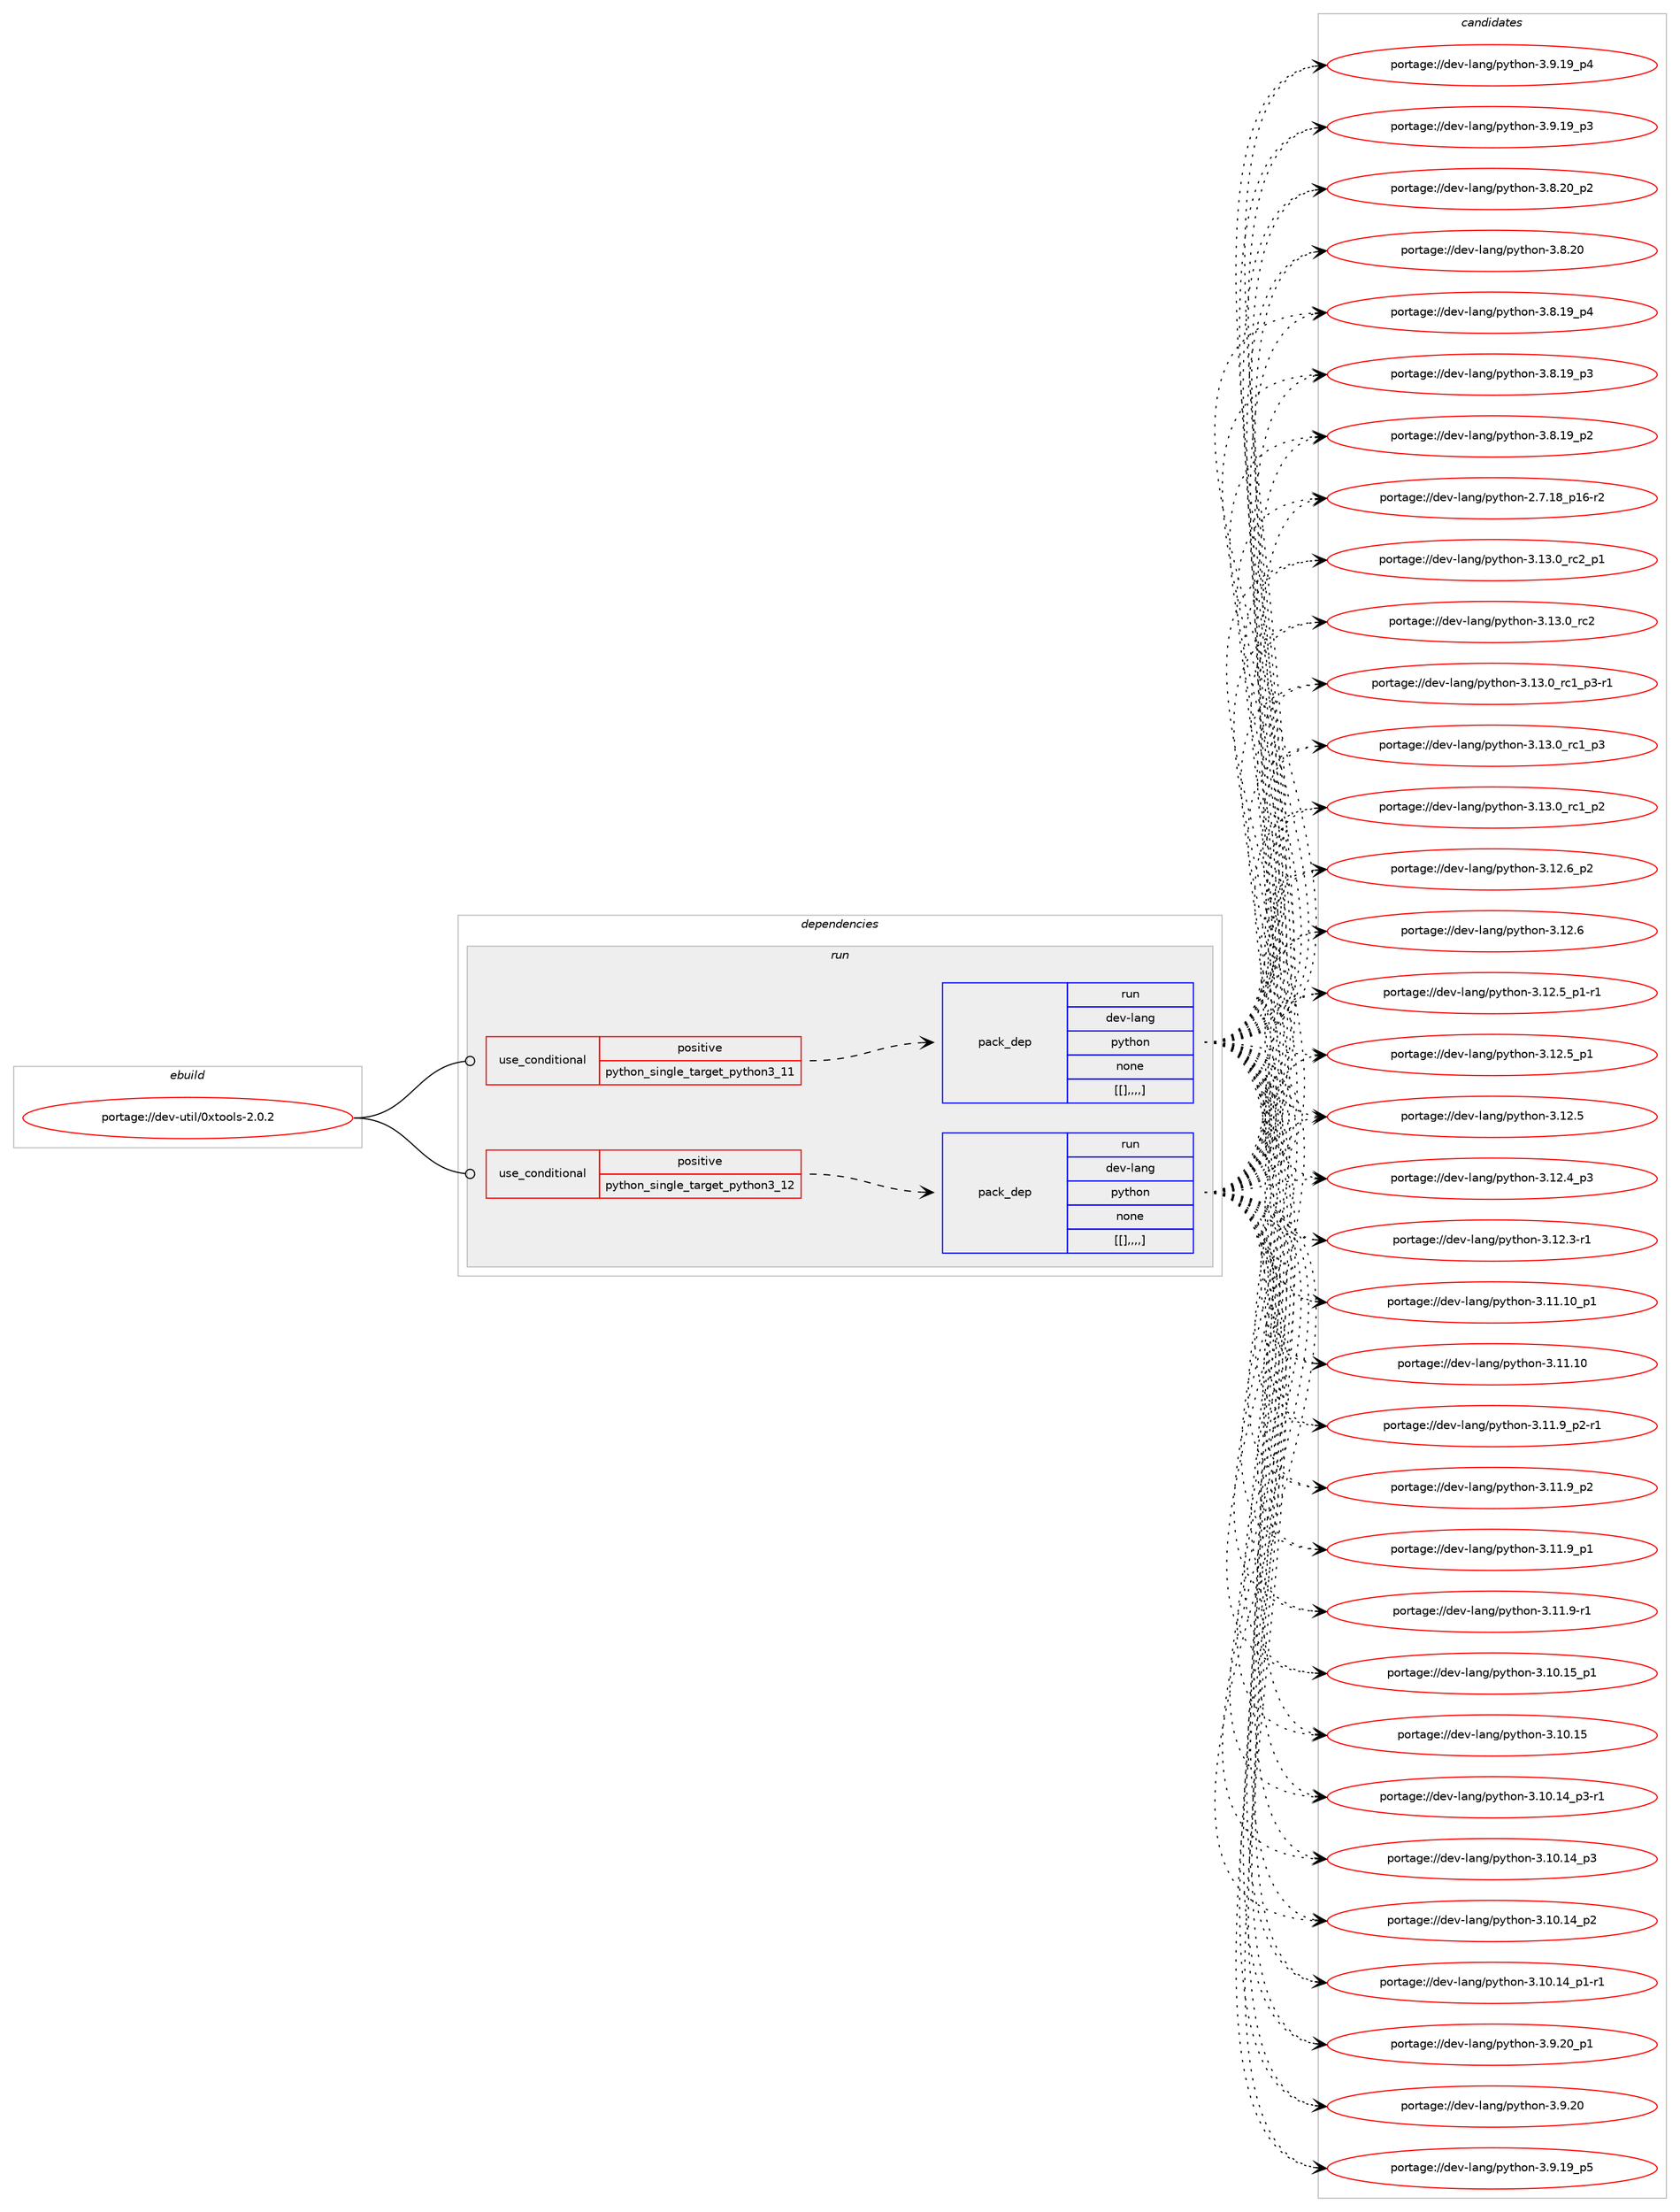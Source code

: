 digraph prolog {

# *************
# Graph options
# *************

newrank=true;
concentrate=true;
compound=true;
graph [rankdir=LR,fontname=Helvetica,fontsize=10,ranksep=1.5];#, ranksep=2.5, nodesep=0.2];
edge  [arrowhead=vee];
node  [fontname=Helvetica,fontsize=10];

# **********
# The ebuild
# **********

subgraph cluster_leftcol {
color=gray;
label=<<i>ebuild</i>>;
id [label="portage://dev-util/0xtools-2.0.2", color=red, width=4, href="../dev-util/0xtools-2.0.2.svg"];
}

# ****************
# The dependencies
# ****************

subgraph cluster_midcol {
color=gray;
label=<<i>dependencies</i>>;
subgraph cluster_compile {
fillcolor="#eeeeee";
style=filled;
label=<<i>compile</i>>;
}
subgraph cluster_compileandrun {
fillcolor="#eeeeee";
style=filled;
label=<<i>compile and run</i>>;
}
subgraph cluster_run {
fillcolor="#eeeeee";
style=filled;
label=<<i>run</i>>;
subgraph cond61672 {
dependency215262 [label=<<TABLE BORDER="0" CELLBORDER="1" CELLSPACING="0" CELLPADDING="4"><TR><TD ROWSPAN="3" CELLPADDING="10">use_conditional</TD></TR><TR><TD>positive</TD></TR><TR><TD>python_single_target_python3_11</TD></TR></TABLE>>, shape=none, color=red];
subgraph pack152201 {
dependency215263 [label=<<TABLE BORDER="0" CELLBORDER="1" CELLSPACING="0" CELLPADDING="4" WIDTH="220"><TR><TD ROWSPAN="6" CELLPADDING="30">pack_dep</TD></TR><TR><TD WIDTH="110">run</TD></TR><TR><TD>dev-lang</TD></TR><TR><TD>python</TD></TR><TR><TD>none</TD></TR><TR><TD>[[],,,,]</TD></TR></TABLE>>, shape=none, color=blue];
}
dependency215262:e -> dependency215263:w [weight=20,style="dashed",arrowhead="vee"];
}
id:e -> dependency215262:w [weight=20,style="solid",arrowhead="odot"];
subgraph cond61673 {
dependency215264 [label=<<TABLE BORDER="0" CELLBORDER="1" CELLSPACING="0" CELLPADDING="4"><TR><TD ROWSPAN="3" CELLPADDING="10">use_conditional</TD></TR><TR><TD>positive</TD></TR><TR><TD>python_single_target_python3_12</TD></TR></TABLE>>, shape=none, color=red];
subgraph pack152202 {
dependency215265 [label=<<TABLE BORDER="0" CELLBORDER="1" CELLSPACING="0" CELLPADDING="4" WIDTH="220"><TR><TD ROWSPAN="6" CELLPADDING="30">pack_dep</TD></TR><TR><TD WIDTH="110">run</TD></TR><TR><TD>dev-lang</TD></TR><TR><TD>python</TD></TR><TR><TD>none</TD></TR><TR><TD>[[],,,,]</TD></TR></TABLE>>, shape=none, color=blue];
}
dependency215264:e -> dependency215265:w [weight=20,style="dashed",arrowhead="vee"];
}
id:e -> dependency215264:w [weight=20,style="solid",arrowhead="odot"];
}
}

# **************
# The candidates
# **************

subgraph cluster_choices {
rank=same;
color=gray;
label=<<i>candidates</i>>;

subgraph choice152201 {
color=black;
nodesep=1;
choice100101118451089711010347112121116104111110455146495146489511499509511249 [label="portage://dev-lang/python-3.13.0_rc2_p1", color=red, width=4,href="../dev-lang/python-3.13.0_rc2_p1.svg"];
choice10010111845108971101034711212111610411111045514649514648951149950 [label="portage://dev-lang/python-3.13.0_rc2", color=red, width=4,href="../dev-lang/python-3.13.0_rc2.svg"];
choice1001011184510897110103471121211161041111104551464951464895114994995112514511449 [label="portage://dev-lang/python-3.13.0_rc1_p3-r1", color=red, width=4,href="../dev-lang/python-3.13.0_rc1_p3-r1.svg"];
choice100101118451089711010347112121116104111110455146495146489511499499511251 [label="portage://dev-lang/python-3.13.0_rc1_p3", color=red, width=4,href="../dev-lang/python-3.13.0_rc1_p3.svg"];
choice100101118451089711010347112121116104111110455146495146489511499499511250 [label="portage://dev-lang/python-3.13.0_rc1_p2", color=red, width=4,href="../dev-lang/python-3.13.0_rc1_p2.svg"];
choice100101118451089711010347112121116104111110455146495046549511250 [label="portage://dev-lang/python-3.12.6_p2", color=red, width=4,href="../dev-lang/python-3.12.6_p2.svg"];
choice10010111845108971101034711212111610411111045514649504654 [label="portage://dev-lang/python-3.12.6", color=red, width=4,href="../dev-lang/python-3.12.6.svg"];
choice1001011184510897110103471121211161041111104551464950465395112494511449 [label="portage://dev-lang/python-3.12.5_p1-r1", color=red, width=4,href="../dev-lang/python-3.12.5_p1-r1.svg"];
choice100101118451089711010347112121116104111110455146495046539511249 [label="portage://dev-lang/python-3.12.5_p1", color=red, width=4,href="../dev-lang/python-3.12.5_p1.svg"];
choice10010111845108971101034711212111610411111045514649504653 [label="portage://dev-lang/python-3.12.5", color=red, width=4,href="../dev-lang/python-3.12.5.svg"];
choice100101118451089711010347112121116104111110455146495046529511251 [label="portage://dev-lang/python-3.12.4_p3", color=red, width=4,href="../dev-lang/python-3.12.4_p3.svg"];
choice100101118451089711010347112121116104111110455146495046514511449 [label="portage://dev-lang/python-3.12.3-r1", color=red, width=4,href="../dev-lang/python-3.12.3-r1.svg"];
choice10010111845108971101034711212111610411111045514649494649489511249 [label="portage://dev-lang/python-3.11.10_p1", color=red, width=4,href="../dev-lang/python-3.11.10_p1.svg"];
choice1001011184510897110103471121211161041111104551464949464948 [label="portage://dev-lang/python-3.11.10", color=red, width=4,href="../dev-lang/python-3.11.10.svg"];
choice1001011184510897110103471121211161041111104551464949465795112504511449 [label="portage://dev-lang/python-3.11.9_p2-r1", color=red, width=4,href="../dev-lang/python-3.11.9_p2-r1.svg"];
choice100101118451089711010347112121116104111110455146494946579511250 [label="portage://dev-lang/python-3.11.9_p2", color=red, width=4,href="../dev-lang/python-3.11.9_p2.svg"];
choice100101118451089711010347112121116104111110455146494946579511249 [label="portage://dev-lang/python-3.11.9_p1", color=red, width=4,href="../dev-lang/python-3.11.9_p1.svg"];
choice100101118451089711010347112121116104111110455146494946574511449 [label="portage://dev-lang/python-3.11.9-r1", color=red, width=4,href="../dev-lang/python-3.11.9-r1.svg"];
choice10010111845108971101034711212111610411111045514649484649539511249 [label="portage://dev-lang/python-3.10.15_p1", color=red, width=4,href="../dev-lang/python-3.10.15_p1.svg"];
choice1001011184510897110103471121211161041111104551464948464953 [label="portage://dev-lang/python-3.10.15", color=red, width=4,href="../dev-lang/python-3.10.15.svg"];
choice100101118451089711010347112121116104111110455146494846495295112514511449 [label="portage://dev-lang/python-3.10.14_p3-r1", color=red, width=4,href="../dev-lang/python-3.10.14_p3-r1.svg"];
choice10010111845108971101034711212111610411111045514649484649529511251 [label="portage://dev-lang/python-3.10.14_p3", color=red, width=4,href="../dev-lang/python-3.10.14_p3.svg"];
choice10010111845108971101034711212111610411111045514649484649529511250 [label="portage://dev-lang/python-3.10.14_p2", color=red, width=4,href="../dev-lang/python-3.10.14_p2.svg"];
choice100101118451089711010347112121116104111110455146494846495295112494511449 [label="portage://dev-lang/python-3.10.14_p1-r1", color=red, width=4,href="../dev-lang/python-3.10.14_p1-r1.svg"];
choice100101118451089711010347112121116104111110455146574650489511249 [label="portage://dev-lang/python-3.9.20_p1", color=red, width=4,href="../dev-lang/python-3.9.20_p1.svg"];
choice10010111845108971101034711212111610411111045514657465048 [label="portage://dev-lang/python-3.9.20", color=red, width=4,href="../dev-lang/python-3.9.20.svg"];
choice100101118451089711010347112121116104111110455146574649579511253 [label="portage://dev-lang/python-3.9.19_p5", color=red, width=4,href="../dev-lang/python-3.9.19_p5.svg"];
choice100101118451089711010347112121116104111110455146574649579511252 [label="portage://dev-lang/python-3.9.19_p4", color=red, width=4,href="../dev-lang/python-3.9.19_p4.svg"];
choice100101118451089711010347112121116104111110455146574649579511251 [label="portage://dev-lang/python-3.9.19_p3", color=red, width=4,href="../dev-lang/python-3.9.19_p3.svg"];
choice100101118451089711010347112121116104111110455146564650489511250 [label="portage://dev-lang/python-3.8.20_p2", color=red, width=4,href="../dev-lang/python-3.8.20_p2.svg"];
choice10010111845108971101034711212111610411111045514656465048 [label="portage://dev-lang/python-3.8.20", color=red, width=4,href="../dev-lang/python-3.8.20.svg"];
choice100101118451089711010347112121116104111110455146564649579511252 [label="portage://dev-lang/python-3.8.19_p4", color=red, width=4,href="../dev-lang/python-3.8.19_p4.svg"];
choice100101118451089711010347112121116104111110455146564649579511251 [label="portage://dev-lang/python-3.8.19_p3", color=red, width=4,href="../dev-lang/python-3.8.19_p3.svg"];
choice100101118451089711010347112121116104111110455146564649579511250 [label="portage://dev-lang/python-3.8.19_p2", color=red, width=4,href="../dev-lang/python-3.8.19_p2.svg"];
choice100101118451089711010347112121116104111110455046554649569511249544511450 [label="portage://dev-lang/python-2.7.18_p16-r2", color=red, width=4,href="../dev-lang/python-2.7.18_p16-r2.svg"];
dependency215263:e -> choice100101118451089711010347112121116104111110455146495146489511499509511249:w [style=dotted,weight="100"];
dependency215263:e -> choice10010111845108971101034711212111610411111045514649514648951149950:w [style=dotted,weight="100"];
dependency215263:e -> choice1001011184510897110103471121211161041111104551464951464895114994995112514511449:w [style=dotted,weight="100"];
dependency215263:e -> choice100101118451089711010347112121116104111110455146495146489511499499511251:w [style=dotted,weight="100"];
dependency215263:e -> choice100101118451089711010347112121116104111110455146495146489511499499511250:w [style=dotted,weight="100"];
dependency215263:e -> choice100101118451089711010347112121116104111110455146495046549511250:w [style=dotted,weight="100"];
dependency215263:e -> choice10010111845108971101034711212111610411111045514649504654:w [style=dotted,weight="100"];
dependency215263:e -> choice1001011184510897110103471121211161041111104551464950465395112494511449:w [style=dotted,weight="100"];
dependency215263:e -> choice100101118451089711010347112121116104111110455146495046539511249:w [style=dotted,weight="100"];
dependency215263:e -> choice10010111845108971101034711212111610411111045514649504653:w [style=dotted,weight="100"];
dependency215263:e -> choice100101118451089711010347112121116104111110455146495046529511251:w [style=dotted,weight="100"];
dependency215263:e -> choice100101118451089711010347112121116104111110455146495046514511449:w [style=dotted,weight="100"];
dependency215263:e -> choice10010111845108971101034711212111610411111045514649494649489511249:w [style=dotted,weight="100"];
dependency215263:e -> choice1001011184510897110103471121211161041111104551464949464948:w [style=dotted,weight="100"];
dependency215263:e -> choice1001011184510897110103471121211161041111104551464949465795112504511449:w [style=dotted,weight="100"];
dependency215263:e -> choice100101118451089711010347112121116104111110455146494946579511250:w [style=dotted,weight="100"];
dependency215263:e -> choice100101118451089711010347112121116104111110455146494946579511249:w [style=dotted,weight="100"];
dependency215263:e -> choice100101118451089711010347112121116104111110455146494946574511449:w [style=dotted,weight="100"];
dependency215263:e -> choice10010111845108971101034711212111610411111045514649484649539511249:w [style=dotted,weight="100"];
dependency215263:e -> choice1001011184510897110103471121211161041111104551464948464953:w [style=dotted,weight="100"];
dependency215263:e -> choice100101118451089711010347112121116104111110455146494846495295112514511449:w [style=dotted,weight="100"];
dependency215263:e -> choice10010111845108971101034711212111610411111045514649484649529511251:w [style=dotted,weight="100"];
dependency215263:e -> choice10010111845108971101034711212111610411111045514649484649529511250:w [style=dotted,weight="100"];
dependency215263:e -> choice100101118451089711010347112121116104111110455146494846495295112494511449:w [style=dotted,weight="100"];
dependency215263:e -> choice100101118451089711010347112121116104111110455146574650489511249:w [style=dotted,weight="100"];
dependency215263:e -> choice10010111845108971101034711212111610411111045514657465048:w [style=dotted,weight="100"];
dependency215263:e -> choice100101118451089711010347112121116104111110455146574649579511253:w [style=dotted,weight="100"];
dependency215263:e -> choice100101118451089711010347112121116104111110455146574649579511252:w [style=dotted,weight="100"];
dependency215263:e -> choice100101118451089711010347112121116104111110455146574649579511251:w [style=dotted,weight="100"];
dependency215263:e -> choice100101118451089711010347112121116104111110455146564650489511250:w [style=dotted,weight="100"];
dependency215263:e -> choice10010111845108971101034711212111610411111045514656465048:w [style=dotted,weight="100"];
dependency215263:e -> choice100101118451089711010347112121116104111110455146564649579511252:w [style=dotted,weight="100"];
dependency215263:e -> choice100101118451089711010347112121116104111110455146564649579511251:w [style=dotted,weight="100"];
dependency215263:e -> choice100101118451089711010347112121116104111110455146564649579511250:w [style=dotted,weight="100"];
dependency215263:e -> choice100101118451089711010347112121116104111110455046554649569511249544511450:w [style=dotted,weight="100"];
}
subgraph choice152202 {
color=black;
nodesep=1;
choice100101118451089711010347112121116104111110455146495146489511499509511249 [label="portage://dev-lang/python-3.13.0_rc2_p1", color=red, width=4,href="../dev-lang/python-3.13.0_rc2_p1.svg"];
choice10010111845108971101034711212111610411111045514649514648951149950 [label="portage://dev-lang/python-3.13.0_rc2", color=red, width=4,href="../dev-lang/python-3.13.0_rc2.svg"];
choice1001011184510897110103471121211161041111104551464951464895114994995112514511449 [label="portage://dev-lang/python-3.13.0_rc1_p3-r1", color=red, width=4,href="../dev-lang/python-3.13.0_rc1_p3-r1.svg"];
choice100101118451089711010347112121116104111110455146495146489511499499511251 [label="portage://dev-lang/python-3.13.0_rc1_p3", color=red, width=4,href="../dev-lang/python-3.13.0_rc1_p3.svg"];
choice100101118451089711010347112121116104111110455146495146489511499499511250 [label="portage://dev-lang/python-3.13.0_rc1_p2", color=red, width=4,href="../dev-lang/python-3.13.0_rc1_p2.svg"];
choice100101118451089711010347112121116104111110455146495046549511250 [label="portage://dev-lang/python-3.12.6_p2", color=red, width=4,href="../dev-lang/python-3.12.6_p2.svg"];
choice10010111845108971101034711212111610411111045514649504654 [label="portage://dev-lang/python-3.12.6", color=red, width=4,href="../dev-lang/python-3.12.6.svg"];
choice1001011184510897110103471121211161041111104551464950465395112494511449 [label="portage://dev-lang/python-3.12.5_p1-r1", color=red, width=4,href="../dev-lang/python-3.12.5_p1-r1.svg"];
choice100101118451089711010347112121116104111110455146495046539511249 [label="portage://dev-lang/python-3.12.5_p1", color=red, width=4,href="../dev-lang/python-3.12.5_p1.svg"];
choice10010111845108971101034711212111610411111045514649504653 [label="portage://dev-lang/python-3.12.5", color=red, width=4,href="../dev-lang/python-3.12.5.svg"];
choice100101118451089711010347112121116104111110455146495046529511251 [label="portage://dev-lang/python-3.12.4_p3", color=red, width=4,href="../dev-lang/python-3.12.4_p3.svg"];
choice100101118451089711010347112121116104111110455146495046514511449 [label="portage://dev-lang/python-3.12.3-r1", color=red, width=4,href="../dev-lang/python-3.12.3-r1.svg"];
choice10010111845108971101034711212111610411111045514649494649489511249 [label="portage://dev-lang/python-3.11.10_p1", color=red, width=4,href="../dev-lang/python-3.11.10_p1.svg"];
choice1001011184510897110103471121211161041111104551464949464948 [label="portage://dev-lang/python-3.11.10", color=red, width=4,href="../dev-lang/python-3.11.10.svg"];
choice1001011184510897110103471121211161041111104551464949465795112504511449 [label="portage://dev-lang/python-3.11.9_p2-r1", color=red, width=4,href="../dev-lang/python-3.11.9_p2-r1.svg"];
choice100101118451089711010347112121116104111110455146494946579511250 [label="portage://dev-lang/python-3.11.9_p2", color=red, width=4,href="../dev-lang/python-3.11.9_p2.svg"];
choice100101118451089711010347112121116104111110455146494946579511249 [label="portage://dev-lang/python-3.11.9_p1", color=red, width=4,href="../dev-lang/python-3.11.9_p1.svg"];
choice100101118451089711010347112121116104111110455146494946574511449 [label="portage://dev-lang/python-3.11.9-r1", color=red, width=4,href="../dev-lang/python-3.11.9-r1.svg"];
choice10010111845108971101034711212111610411111045514649484649539511249 [label="portage://dev-lang/python-3.10.15_p1", color=red, width=4,href="../dev-lang/python-3.10.15_p1.svg"];
choice1001011184510897110103471121211161041111104551464948464953 [label="portage://dev-lang/python-3.10.15", color=red, width=4,href="../dev-lang/python-3.10.15.svg"];
choice100101118451089711010347112121116104111110455146494846495295112514511449 [label="portage://dev-lang/python-3.10.14_p3-r1", color=red, width=4,href="../dev-lang/python-3.10.14_p3-r1.svg"];
choice10010111845108971101034711212111610411111045514649484649529511251 [label="portage://dev-lang/python-3.10.14_p3", color=red, width=4,href="../dev-lang/python-3.10.14_p3.svg"];
choice10010111845108971101034711212111610411111045514649484649529511250 [label="portage://dev-lang/python-3.10.14_p2", color=red, width=4,href="../dev-lang/python-3.10.14_p2.svg"];
choice100101118451089711010347112121116104111110455146494846495295112494511449 [label="portage://dev-lang/python-3.10.14_p1-r1", color=red, width=4,href="../dev-lang/python-3.10.14_p1-r1.svg"];
choice100101118451089711010347112121116104111110455146574650489511249 [label="portage://dev-lang/python-3.9.20_p1", color=red, width=4,href="../dev-lang/python-3.9.20_p1.svg"];
choice10010111845108971101034711212111610411111045514657465048 [label="portage://dev-lang/python-3.9.20", color=red, width=4,href="../dev-lang/python-3.9.20.svg"];
choice100101118451089711010347112121116104111110455146574649579511253 [label="portage://dev-lang/python-3.9.19_p5", color=red, width=4,href="../dev-lang/python-3.9.19_p5.svg"];
choice100101118451089711010347112121116104111110455146574649579511252 [label="portage://dev-lang/python-3.9.19_p4", color=red, width=4,href="../dev-lang/python-3.9.19_p4.svg"];
choice100101118451089711010347112121116104111110455146574649579511251 [label="portage://dev-lang/python-3.9.19_p3", color=red, width=4,href="../dev-lang/python-3.9.19_p3.svg"];
choice100101118451089711010347112121116104111110455146564650489511250 [label="portage://dev-lang/python-3.8.20_p2", color=red, width=4,href="../dev-lang/python-3.8.20_p2.svg"];
choice10010111845108971101034711212111610411111045514656465048 [label="portage://dev-lang/python-3.8.20", color=red, width=4,href="../dev-lang/python-3.8.20.svg"];
choice100101118451089711010347112121116104111110455146564649579511252 [label="portage://dev-lang/python-3.8.19_p4", color=red, width=4,href="../dev-lang/python-3.8.19_p4.svg"];
choice100101118451089711010347112121116104111110455146564649579511251 [label="portage://dev-lang/python-3.8.19_p3", color=red, width=4,href="../dev-lang/python-3.8.19_p3.svg"];
choice100101118451089711010347112121116104111110455146564649579511250 [label="portage://dev-lang/python-3.8.19_p2", color=red, width=4,href="../dev-lang/python-3.8.19_p2.svg"];
choice100101118451089711010347112121116104111110455046554649569511249544511450 [label="portage://dev-lang/python-2.7.18_p16-r2", color=red, width=4,href="../dev-lang/python-2.7.18_p16-r2.svg"];
dependency215265:e -> choice100101118451089711010347112121116104111110455146495146489511499509511249:w [style=dotted,weight="100"];
dependency215265:e -> choice10010111845108971101034711212111610411111045514649514648951149950:w [style=dotted,weight="100"];
dependency215265:e -> choice1001011184510897110103471121211161041111104551464951464895114994995112514511449:w [style=dotted,weight="100"];
dependency215265:e -> choice100101118451089711010347112121116104111110455146495146489511499499511251:w [style=dotted,weight="100"];
dependency215265:e -> choice100101118451089711010347112121116104111110455146495146489511499499511250:w [style=dotted,weight="100"];
dependency215265:e -> choice100101118451089711010347112121116104111110455146495046549511250:w [style=dotted,weight="100"];
dependency215265:e -> choice10010111845108971101034711212111610411111045514649504654:w [style=dotted,weight="100"];
dependency215265:e -> choice1001011184510897110103471121211161041111104551464950465395112494511449:w [style=dotted,weight="100"];
dependency215265:e -> choice100101118451089711010347112121116104111110455146495046539511249:w [style=dotted,weight="100"];
dependency215265:e -> choice10010111845108971101034711212111610411111045514649504653:w [style=dotted,weight="100"];
dependency215265:e -> choice100101118451089711010347112121116104111110455146495046529511251:w [style=dotted,weight="100"];
dependency215265:e -> choice100101118451089711010347112121116104111110455146495046514511449:w [style=dotted,weight="100"];
dependency215265:e -> choice10010111845108971101034711212111610411111045514649494649489511249:w [style=dotted,weight="100"];
dependency215265:e -> choice1001011184510897110103471121211161041111104551464949464948:w [style=dotted,weight="100"];
dependency215265:e -> choice1001011184510897110103471121211161041111104551464949465795112504511449:w [style=dotted,weight="100"];
dependency215265:e -> choice100101118451089711010347112121116104111110455146494946579511250:w [style=dotted,weight="100"];
dependency215265:e -> choice100101118451089711010347112121116104111110455146494946579511249:w [style=dotted,weight="100"];
dependency215265:e -> choice100101118451089711010347112121116104111110455146494946574511449:w [style=dotted,weight="100"];
dependency215265:e -> choice10010111845108971101034711212111610411111045514649484649539511249:w [style=dotted,weight="100"];
dependency215265:e -> choice1001011184510897110103471121211161041111104551464948464953:w [style=dotted,weight="100"];
dependency215265:e -> choice100101118451089711010347112121116104111110455146494846495295112514511449:w [style=dotted,weight="100"];
dependency215265:e -> choice10010111845108971101034711212111610411111045514649484649529511251:w [style=dotted,weight="100"];
dependency215265:e -> choice10010111845108971101034711212111610411111045514649484649529511250:w [style=dotted,weight="100"];
dependency215265:e -> choice100101118451089711010347112121116104111110455146494846495295112494511449:w [style=dotted,weight="100"];
dependency215265:e -> choice100101118451089711010347112121116104111110455146574650489511249:w [style=dotted,weight="100"];
dependency215265:e -> choice10010111845108971101034711212111610411111045514657465048:w [style=dotted,weight="100"];
dependency215265:e -> choice100101118451089711010347112121116104111110455146574649579511253:w [style=dotted,weight="100"];
dependency215265:e -> choice100101118451089711010347112121116104111110455146574649579511252:w [style=dotted,weight="100"];
dependency215265:e -> choice100101118451089711010347112121116104111110455146574649579511251:w [style=dotted,weight="100"];
dependency215265:e -> choice100101118451089711010347112121116104111110455146564650489511250:w [style=dotted,weight="100"];
dependency215265:e -> choice10010111845108971101034711212111610411111045514656465048:w [style=dotted,weight="100"];
dependency215265:e -> choice100101118451089711010347112121116104111110455146564649579511252:w [style=dotted,weight="100"];
dependency215265:e -> choice100101118451089711010347112121116104111110455146564649579511251:w [style=dotted,weight="100"];
dependency215265:e -> choice100101118451089711010347112121116104111110455146564649579511250:w [style=dotted,weight="100"];
dependency215265:e -> choice100101118451089711010347112121116104111110455046554649569511249544511450:w [style=dotted,weight="100"];
}
}

}

